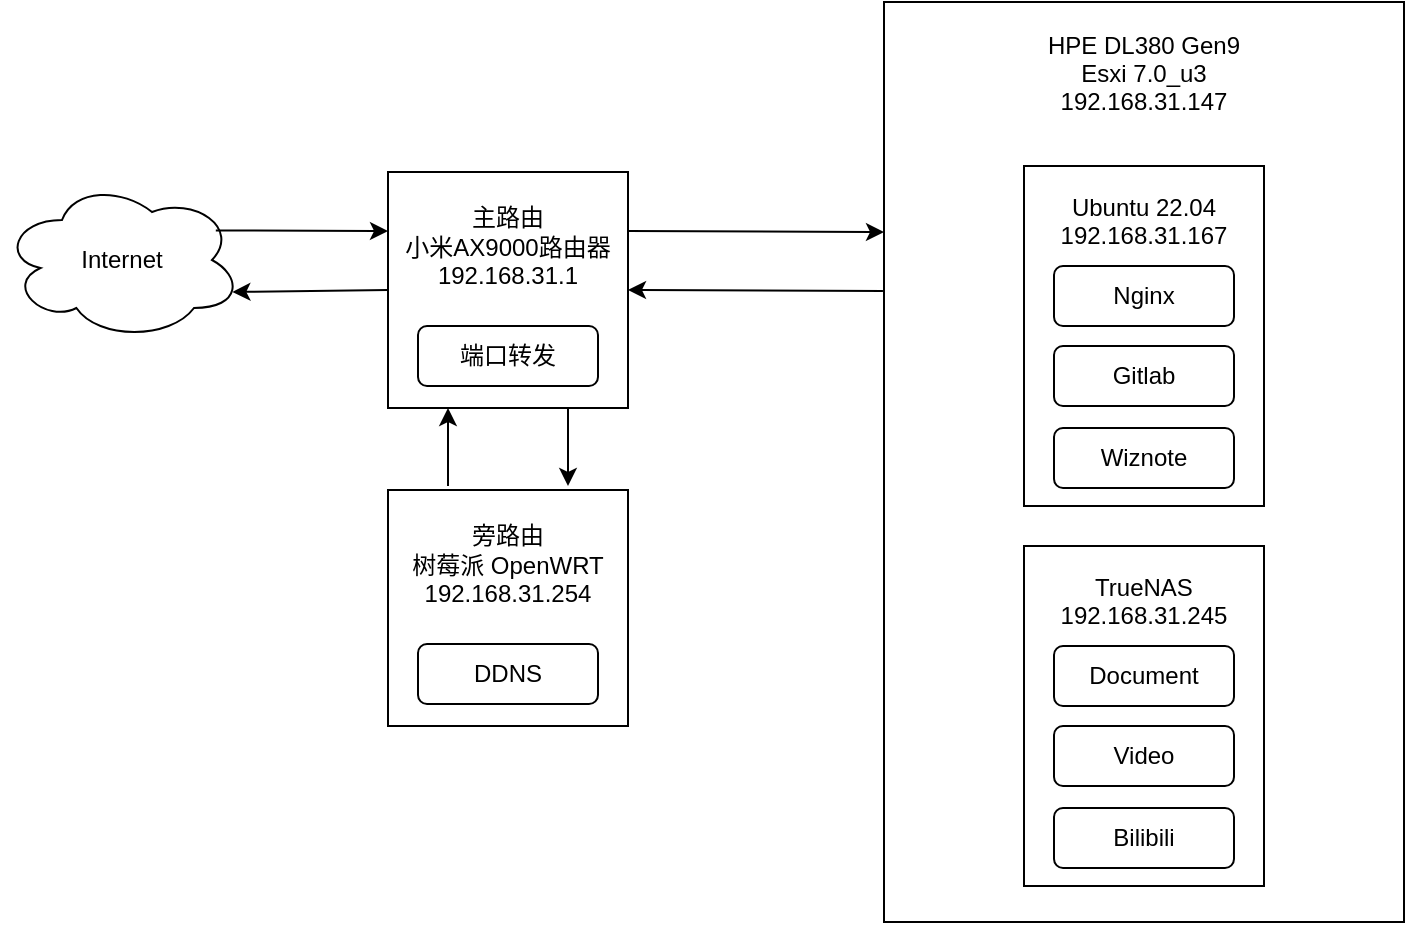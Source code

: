 <mxfile version="21.2.9" type="github">
  <diagram name="第 1 页" id="AE8UB-ZpOJdKNOGypsQ4">
    <mxGraphModel dx="1122" dy="675" grid="1" gridSize="10" guides="1" tooltips="1" connect="1" arrows="1" fold="1" page="1" pageScale="1" pageWidth="827" pageHeight="1169" math="0" shadow="0">
      <root>
        <mxCell id="0" />
        <mxCell id="1" parent="0" />
        <mxCell id="QnKokKeK_ucxUnzvruSd-16" value="&lt;div&gt;HPE DL380 Gen9&lt;/div&gt;&lt;div&gt;Esxi 7.0_u3&lt;br&gt;&lt;/div&gt;&lt;div&gt;192.168.31.147&lt;br&gt;&lt;/div&gt;&lt;div&gt;&lt;br&gt;&lt;/div&gt;&lt;div&gt;&lt;br&gt;&lt;/div&gt;&lt;div&gt;&lt;br&gt;&lt;/div&gt;&lt;div&gt;&lt;br&gt;&lt;/div&gt;&lt;div&gt;&lt;br&gt;&lt;/div&gt;&lt;div&gt;&lt;br&gt;&lt;/div&gt;&lt;div&gt;&lt;br&gt;&lt;/div&gt;&lt;div&gt;&lt;br&gt;&lt;/div&gt;&lt;div&gt;&lt;br&gt;&lt;/div&gt;&lt;div&gt;&lt;br&gt;&lt;/div&gt;&lt;div&gt;&lt;br&gt;&lt;/div&gt;&lt;div&gt;&lt;br&gt;&lt;/div&gt;&lt;div&gt;&lt;br&gt;&lt;/div&gt;&lt;div&gt;&lt;br&gt;&lt;/div&gt;&lt;div&gt;&lt;br&gt;&lt;/div&gt;&lt;div&gt;&lt;br&gt;&lt;/div&gt;&lt;div&gt;&lt;br&gt;&lt;/div&gt;&lt;div&gt;&lt;br&gt;&lt;/div&gt;&lt;div&gt;&lt;br&gt;&lt;/div&gt;&lt;div&gt;&lt;br&gt;&lt;/div&gt;&lt;div&gt;&lt;br&gt;&lt;/div&gt;&lt;div&gt;&lt;br&gt;&lt;/div&gt;&lt;div&gt;&lt;br&gt;&lt;/div&gt;&lt;div&gt;&lt;br&gt;&lt;/div&gt;&lt;div&gt;&lt;br&gt;&lt;/div&gt;&lt;div&gt;&lt;br&gt;&lt;/div&gt;&lt;div&gt;&lt;br&gt;&lt;/div&gt;" style="rounded=0;whiteSpace=wrap;html=1;" vertex="1" parent="1">
          <mxGeometry x="480" y="78" width="260" height="460" as="geometry" />
        </mxCell>
        <mxCell id="QnKokKeK_ucxUnzvruSd-8" value="&lt;div&gt;TrueNAS&lt;/div&gt;&lt;div&gt;192.168.31.245&lt;/div&gt;&lt;div&gt;&lt;br&gt;&lt;/div&gt;&lt;div&gt;&lt;br&gt;&lt;/div&gt;&lt;div&gt;&lt;br&gt;&lt;/div&gt;&lt;div&gt;&lt;br&gt;&lt;/div&gt;&lt;div&gt;&lt;br&gt;&lt;/div&gt;&lt;div&gt;&lt;br&gt;&lt;/div&gt;&lt;div&gt;&lt;br&gt;&lt;/div&gt;&lt;div&gt;&lt;br&gt;&lt;/div&gt;" style="rounded=0;whiteSpace=wrap;html=1;movable=1;resizable=1;rotatable=1;deletable=1;editable=1;locked=0;connectable=1;" vertex="1" parent="1">
          <mxGeometry x="550" y="350" width="120" height="170" as="geometry" />
        </mxCell>
        <mxCell id="QnKokKeK_ucxUnzvruSd-9" value="Video" style="rounded=1;whiteSpace=wrap;html=1;movable=1;resizable=1;rotatable=1;deletable=1;editable=1;locked=0;connectable=1;" vertex="1" parent="1">
          <mxGeometry x="565" y="440" width="90" height="30" as="geometry" />
        </mxCell>
        <mxCell id="QnKokKeK_ucxUnzvruSd-10" value="Bilibili" style="rounded=1;whiteSpace=wrap;html=1;movable=1;resizable=1;rotatable=1;deletable=1;editable=1;locked=0;connectable=1;" vertex="1" parent="1">
          <mxGeometry x="565" y="481" width="90" height="30" as="geometry" />
        </mxCell>
        <mxCell id="QnKokKeK_ucxUnzvruSd-15" value="Document" style="rounded=1;whiteSpace=wrap;html=1;movable=1;resizable=1;rotatable=1;deletable=1;editable=1;locked=0;connectable=1;" vertex="1" parent="1">
          <mxGeometry x="565" y="400" width="90" height="30" as="geometry" />
        </mxCell>
        <mxCell id="QnKokKeK_ucxUnzvruSd-26" value="Internet" style="ellipse;shape=cloud;whiteSpace=wrap;html=1;" vertex="1" parent="1">
          <mxGeometry x="39" y="167" width="120" height="80" as="geometry" />
        </mxCell>
        <mxCell id="QnKokKeK_ucxUnzvruSd-27" value="" style="endArrow=classic;html=1;rounded=0;exitX=0.891;exitY=0.315;exitDx=0;exitDy=0;exitPerimeter=0;entryX=0;entryY=0.25;entryDx=0;entryDy=0;" edge="1" parent="1" source="QnKokKeK_ucxUnzvruSd-26" target="QnKokKeK_ucxUnzvruSd-22">
          <mxGeometry width="50" height="50" relative="1" as="geometry">
            <mxPoint x="140" y="308" as="sourcePoint" />
            <mxPoint x="190" y="258" as="targetPoint" />
          </mxGeometry>
        </mxCell>
        <mxCell id="QnKokKeK_ucxUnzvruSd-28" value="" style="endArrow=classic;html=1;rounded=0;exitX=0;exitY=0.5;exitDx=0;exitDy=0;entryX=0.96;entryY=0.7;entryDx=0;entryDy=0;entryPerimeter=0;" edge="1" parent="1" source="QnKokKeK_ucxUnzvruSd-22" target="QnKokKeK_ucxUnzvruSd-26">
          <mxGeometry width="50" height="50" relative="1" as="geometry">
            <mxPoint x="157" y="203" as="sourcePoint" />
            <mxPoint x="230" y="203" as="targetPoint" />
          </mxGeometry>
        </mxCell>
        <mxCell id="QnKokKeK_ucxUnzvruSd-29" value="" style="endArrow=classic;html=1;rounded=0;exitX=1;exitY=0.25;exitDx=0;exitDy=0;entryX=0;entryY=0.25;entryDx=0;entryDy=0;" edge="1" parent="1" source="QnKokKeK_ucxUnzvruSd-22" target="QnKokKeK_ucxUnzvruSd-16">
          <mxGeometry width="50" height="50" relative="1" as="geometry">
            <mxPoint x="190" y="330" as="sourcePoint" />
            <mxPoint x="350" y="280" as="targetPoint" />
          </mxGeometry>
        </mxCell>
        <mxCell id="QnKokKeK_ucxUnzvruSd-30" value="" style="endArrow=classic;html=1;rounded=0;entryX=1;entryY=0.5;entryDx=0;entryDy=0;exitX=-0.002;exitY=0.314;exitDx=0;exitDy=0;exitPerimeter=0;" edge="1" parent="1" source="QnKokKeK_ucxUnzvruSd-16" target="QnKokKeK_ucxUnzvruSd-22">
          <mxGeometry width="50" height="50" relative="1" as="geometry">
            <mxPoint x="120" y="330" as="sourcePoint" />
            <mxPoint x="170" y="280" as="targetPoint" />
          </mxGeometry>
        </mxCell>
        <mxCell id="QnKokKeK_ucxUnzvruSd-32" value="" style="endArrow=classic;html=1;rounded=0;exitX=0.25;exitY=0;exitDx=0;exitDy=0;entryX=0.25;entryY=1;entryDx=0;entryDy=0;" edge="1" parent="1" target="QnKokKeK_ucxUnzvruSd-22">
          <mxGeometry width="50" height="50" relative="1" as="geometry">
            <mxPoint x="262" y="320" as="sourcePoint" />
            <mxPoint x="270" y="260" as="targetPoint" />
          </mxGeometry>
        </mxCell>
        <mxCell id="QnKokKeK_ucxUnzvruSd-33" value="" style="endArrow=classic;html=1;rounded=0;entryX=0.75;entryY=0;entryDx=0;entryDy=0;exitX=0.75;exitY=1;exitDx=0;exitDy=0;" edge="1" parent="1" source="QnKokKeK_ucxUnzvruSd-22">
          <mxGeometry width="50" height="50" relative="1" as="geometry">
            <mxPoint x="227" y="339" as="sourcePoint" />
            <mxPoint x="322" y="320" as="targetPoint" />
          </mxGeometry>
        </mxCell>
        <mxCell id="QnKokKeK_ucxUnzvruSd-38" value="" style="group" vertex="1" connectable="0" parent="1">
          <mxGeometry x="232" y="163" width="120" height="118" as="geometry" />
        </mxCell>
        <mxCell id="QnKokKeK_ucxUnzvruSd-22" value="&lt;div&gt;主路由&lt;br&gt;&lt;/div&gt;&lt;div&gt;小米AX9000路由器&lt;/div&gt;&lt;div&gt;192.168.31.1&lt;br&gt;&lt;/div&gt;&lt;div&gt;&lt;br&gt;&lt;/div&gt;&lt;div&gt;&lt;br&gt;&lt;/div&gt;&lt;div&gt;&lt;br&gt;&lt;/div&gt;" style="rounded=0;whiteSpace=wrap;html=1;" vertex="1" parent="QnKokKeK_ucxUnzvruSd-38">
          <mxGeometry width="120" height="118" as="geometry" />
        </mxCell>
        <mxCell id="QnKokKeK_ucxUnzvruSd-35" value="端口转发" style="rounded=1;whiteSpace=wrap;html=1;movable=1;resizable=1;rotatable=1;deletable=1;editable=1;locked=0;connectable=1;" vertex="1" parent="QnKokKeK_ucxUnzvruSd-38">
          <mxGeometry x="15" y="77" width="90" height="30" as="geometry" />
        </mxCell>
        <mxCell id="QnKokKeK_ucxUnzvruSd-41" value="" style="group" vertex="1" connectable="0" parent="1">
          <mxGeometry x="232" y="322" width="120" height="118" as="geometry" />
        </mxCell>
        <mxCell id="QnKokKeK_ucxUnzvruSd-39" value="&lt;div&gt;旁路由&lt;br&gt;&lt;/div&gt;&lt;div&gt;树莓派 OpenWRT&lt;br&gt;&lt;/div&gt;&lt;div&gt;192.168.31.254&lt;/div&gt;&lt;div&gt;&lt;br&gt;&lt;/div&gt;&lt;div&gt;&lt;br&gt;&lt;br&gt;&lt;/div&gt;" style="rounded=0;whiteSpace=wrap;html=1;" vertex="1" parent="QnKokKeK_ucxUnzvruSd-41">
          <mxGeometry width="120" height="118" as="geometry" />
        </mxCell>
        <mxCell id="QnKokKeK_ucxUnzvruSd-40" value="DDNS" style="rounded=1;whiteSpace=wrap;html=1;movable=1;resizable=1;rotatable=1;deletable=1;editable=1;locked=0;connectable=1;" vertex="1" parent="QnKokKeK_ucxUnzvruSd-41">
          <mxGeometry x="15" y="77" width="90" height="30" as="geometry" />
        </mxCell>
        <mxCell id="QnKokKeK_ucxUnzvruSd-47" value="" style="group" vertex="1" connectable="0" parent="1">
          <mxGeometry x="550" y="160" width="120" height="170" as="geometry" />
        </mxCell>
        <mxCell id="QnKokKeK_ucxUnzvruSd-43" value="&lt;div&gt;Ubuntu 22.04&lt;/div&gt;&lt;div&gt;192.168.31.167&lt;br&gt;&lt;/div&gt;&lt;div&gt;&lt;br&gt;&lt;/div&gt;&lt;div&gt;&lt;br&gt;&lt;/div&gt;&lt;div&gt;&lt;br&gt;&lt;/div&gt;&lt;div&gt;&lt;br&gt;&lt;/div&gt;&lt;div&gt;&lt;br&gt;&lt;/div&gt;&lt;div&gt;&lt;br&gt;&lt;/div&gt;&lt;div&gt;&lt;br&gt;&lt;br&gt;&lt;/div&gt;" style="rounded=0;whiteSpace=wrap;html=1;movable=1;resizable=1;rotatable=1;deletable=1;editable=1;locked=0;connectable=1;" vertex="1" parent="QnKokKeK_ucxUnzvruSd-47">
          <mxGeometry width="120" height="170" as="geometry" />
        </mxCell>
        <mxCell id="QnKokKeK_ucxUnzvruSd-44" value="Gitlab" style="rounded=1;whiteSpace=wrap;html=1;movable=1;resizable=1;rotatable=1;deletable=1;editable=1;locked=0;connectable=1;" vertex="1" parent="QnKokKeK_ucxUnzvruSd-47">
          <mxGeometry x="15" y="90" width="90" height="30" as="geometry" />
        </mxCell>
        <mxCell id="QnKokKeK_ucxUnzvruSd-45" value="Wiznote" style="rounded=1;whiteSpace=wrap;html=1;movable=1;resizable=1;rotatable=1;deletable=1;editable=1;locked=0;connectable=1;" vertex="1" parent="QnKokKeK_ucxUnzvruSd-47">
          <mxGeometry x="15" y="131" width="90" height="30" as="geometry" />
        </mxCell>
        <mxCell id="QnKokKeK_ucxUnzvruSd-46" value="Nginx" style="rounded=1;whiteSpace=wrap;html=1;movable=1;resizable=1;rotatable=1;deletable=1;editable=1;locked=0;connectable=1;" vertex="1" parent="QnKokKeK_ucxUnzvruSd-47">
          <mxGeometry x="15" y="50" width="90" height="30" as="geometry" />
        </mxCell>
      </root>
    </mxGraphModel>
  </diagram>
</mxfile>
